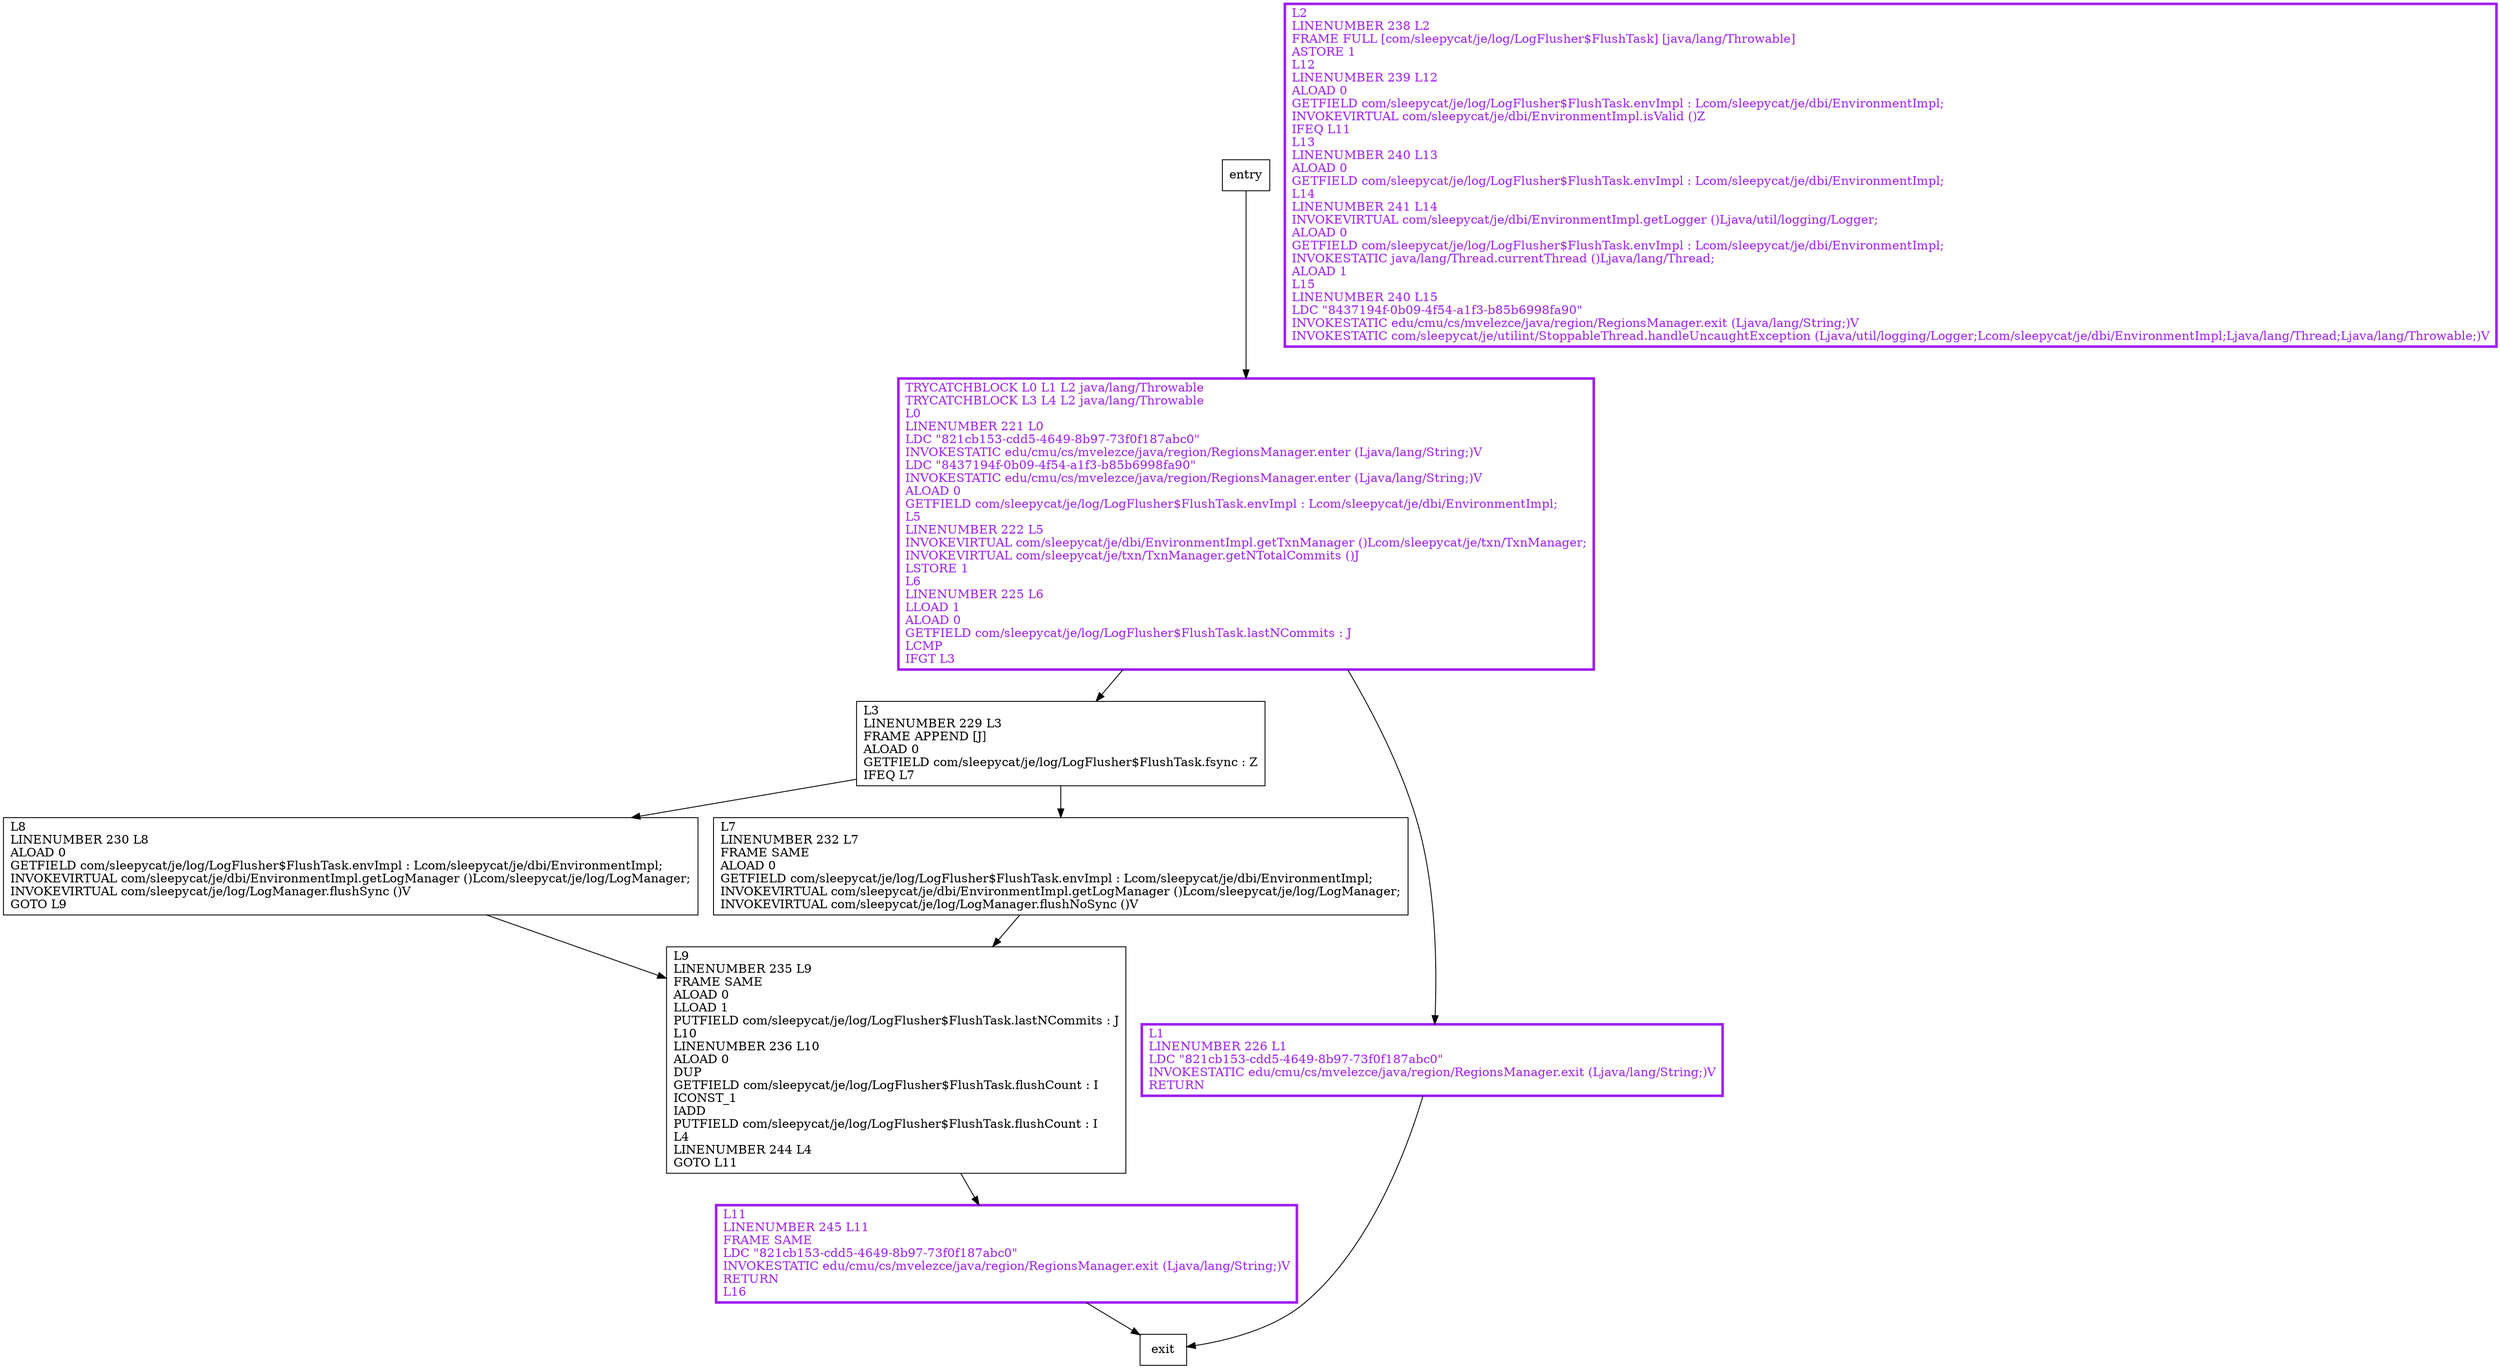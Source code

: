 digraph run {
node [shape=record];
1498227841 [label="L8\lLINENUMBER 230 L8\lALOAD 0\lGETFIELD com/sleepycat/je/log/LogFlusher$FlushTask.envImpl : Lcom/sleepycat/je/dbi/EnvironmentImpl;\lINVOKEVIRTUAL com/sleepycat/je/dbi/EnvironmentImpl.getLogManager ()Lcom/sleepycat/je/log/LogManager;\lINVOKEVIRTUAL com/sleepycat/je/log/LogManager.flushSync ()V\lGOTO L9\l"];
1945734247 [label="L9\lLINENUMBER 235 L9\lFRAME SAME\lALOAD 0\lLLOAD 1\lPUTFIELD com/sleepycat/je/log/LogFlusher$FlushTask.lastNCommits : J\lL10\lLINENUMBER 236 L10\lALOAD 0\lDUP\lGETFIELD com/sleepycat/je/log/LogFlusher$FlushTask.flushCount : I\lICONST_1\lIADD\lPUTFIELD com/sleepycat/je/log/LogFlusher$FlushTask.flushCount : I\lL4\lLINENUMBER 244 L4\lGOTO L11\l"];
1440730231 [label="L2\lLINENUMBER 238 L2\lFRAME FULL [com/sleepycat/je/log/LogFlusher$FlushTask] [java/lang/Throwable]\lASTORE 1\lL12\lLINENUMBER 239 L12\lALOAD 0\lGETFIELD com/sleepycat/je/log/LogFlusher$FlushTask.envImpl : Lcom/sleepycat/je/dbi/EnvironmentImpl;\lINVOKEVIRTUAL com/sleepycat/je/dbi/EnvironmentImpl.isValid ()Z\lIFEQ L11\lL13\lLINENUMBER 240 L13\lALOAD 0\lGETFIELD com/sleepycat/je/log/LogFlusher$FlushTask.envImpl : Lcom/sleepycat/je/dbi/EnvironmentImpl;\lL14\lLINENUMBER 241 L14\lINVOKEVIRTUAL com/sleepycat/je/dbi/EnvironmentImpl.getLogger ()Ljava/util/logging/Logger;\lALOAD 0\lGETFIELD com/sleepycat/je/log/LogFlusher$FlushTask.envImpl : Lcom/sleepycat/je/dbi/EnvironmentImpl;\lINVOKESTATIC java/lang/Thread.currentThread ()Ljava/lang/Thread;\lALOAD 1\lL15\lLINENUMBER 240 L15\lLDC \"8437194f-0b09-4f54-a1f3-b85b6998fa90\"\lINVOKESTATIC edu/cmu/cs/mvelezce/java/region/RegionsManager.exit (Ljava/lang/String;)V\lINVOKESTATIC com/sleepycat/je/utilint/StoppableThread.handleUncaughtException (Ljava/util/logging/Logger;Lcom/sleepycat/je/dbi/EnvironmentImpl;Ljava/lang/Thread;Ljava/lang/Throwable;)V\l"];
476392714 [label="TRYCATCHBLOCK L0 L1 L2 java/lang/Throwable\lTRYCATCHBLOCK L3 L4 L2 java/lang/Throwable\lL0\lLINENUMBER 221 L0\lLDC \"821cb153-cdd5-4649-8b97-73f0f187abc0\"\lINVOKESTATIC edu/cmu/cs/mvelezce/java/region/RegionsManager.enter (Ljava/lang/String;)V\lLDC \"8437194f-0b09-4f54-a1f3-b85b6998fa90\"\lINVOKESTATIC edu/cmu/cs/mvelezce/java/region/RegionsManager.enter (Ljava/lang/String;)V\lALOAD 0\lGETFIELD com/sleepycat/je/log/LogFlusher$FlushTask.envImpl : Lcom/sleepycat/je/dbi/EnvironmentImpl;\lL5\lLINENUMBER 222 L5\lINVOKEVIRTUAL com/sleepycat/je/dbi/EnvironmentImpl.getTxnManager ()Lcom/sleepycat/je/txn/TxnManager;\lINVOKEVIRTUAL com/sleepycat/je/txn/TxnManager.getNTotalCommits ()J\lLSTORE 1\lL6\lLINENUMBER 225 L6\lLLOAD 1\lALOAD 0\lGETFIELD com/sleepycat/je/log/LogFlusher$FlushTask.lastNCommits : J\lLCMP\lIFGT L3\l"];
321382754 [label="L11\lLINENUMBER 245 L11\lFRAME SAME\lLDC \"821cb153-cdd5-4649-8b97-73f0f187abc0\"\lINVOKESTATIC edu/cmu/cs/mvelezce/java/region/RegionsManager.exit (Ljava/lang/String;)V\lRETURN\lL16\l"];
1828018536 [label="L7\lLINENUMBER 232 L7\lFRAME SAME\lALOAD 0\lGETFIELD com/sleepycat/je/log/LogFlusher$FlushTask.envImpl : Lcom/sleepycat/je/dbi/EnvironmentImpl;\lINVOKEVIRTUAL com/sleepycat/je/dbi/EnvironmentImpl.getLogManager ()Lcom/sleepycat/je/log/LogManager;\lINVOKEVIRTUAL com/sleepycat/je/log/LogManager.flushNoSync ()V\l"];
594623970 [label="L3\lLINENUMBER 229 L3\lFRAME APPEND [J]\lALOAD 0\lGETFIELD com/sleepycat/je/log/LogFlusher$FlushTask.fsync : Z\lIFEQ L7\l"];
1574419775 [label="L1\lLINENUMBER 226 L1\lLDC \"821cb153-cdd5-4649-8b97-73f0f187abc0\"\lINVOKESTATIC edu/cmu/cs/mvelezce/java/region/RegionsManager.exit (Ljava/lang/String;)V\lRETURN\l"];
entry;
exit;
entry -> 476392714;
1498227841 -> 1945734247;
1945734247 -> 321382754;
476392714 -> 594623970;
476392714 -> 1574419775;
321382754 -> exit;
1828018536 -> 1945734247;
594623970 -> 1498227841;
594623970 -> 1828018536;
1574419775 -> exit;
1440730231[fontcolor="purple", penwidth=3, color="purple"];
476392714[fontcolor="purple", penwidth=3, color="purple"];
321382754[fontcolor="purple", penwidth=3, color="purple"];
1574419775[fontcolor="purple", penwidth=3, color="purple"];
}
